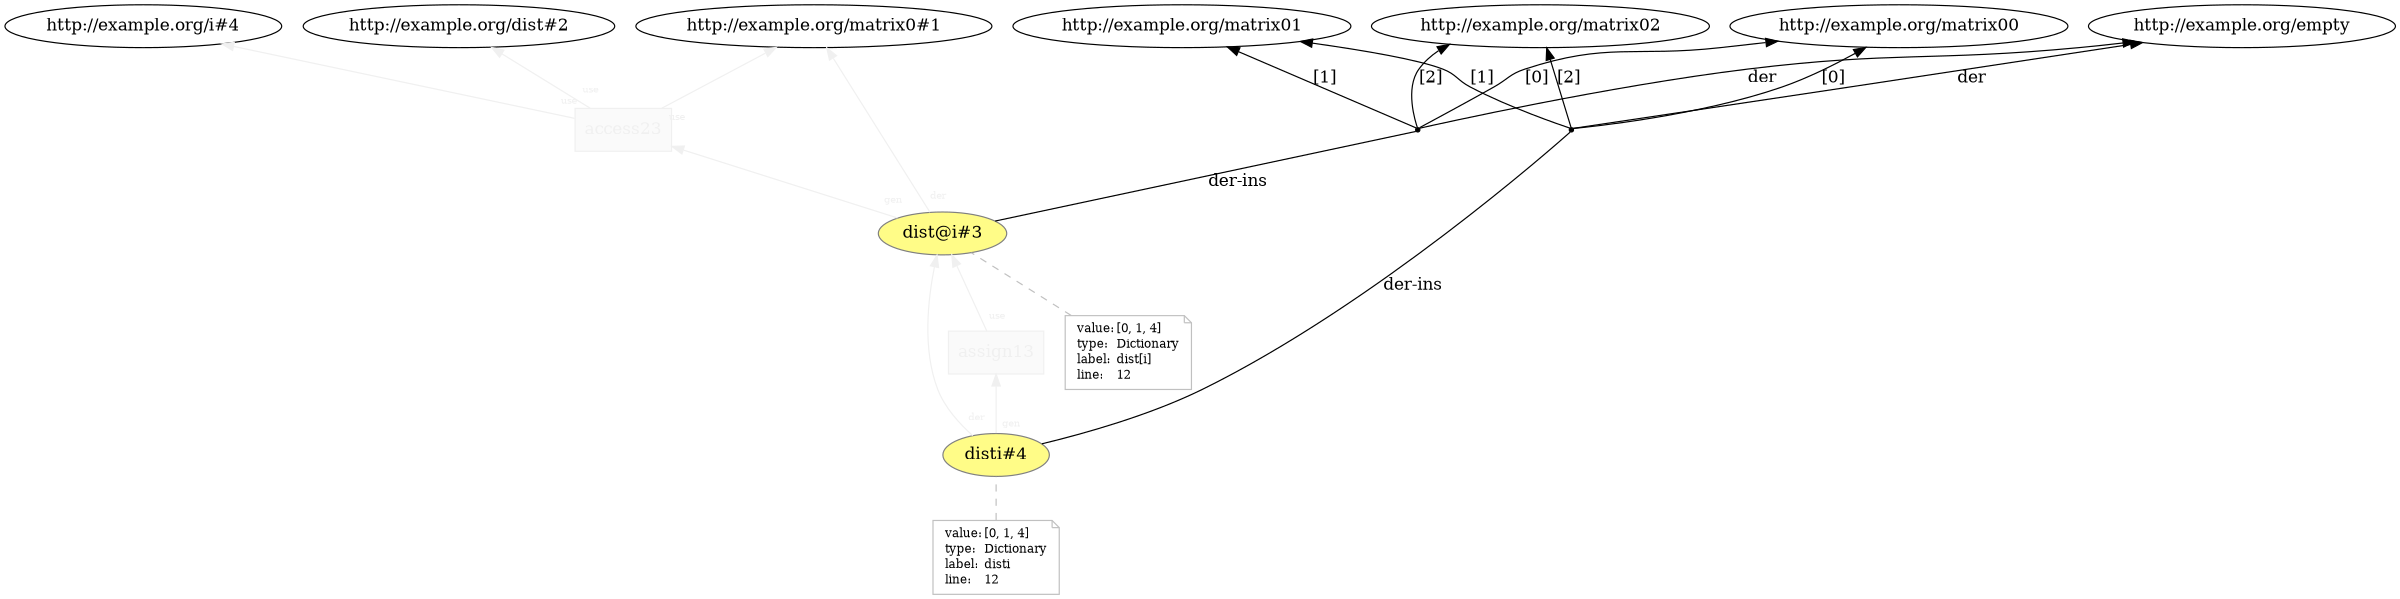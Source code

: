 digraph "PROV" { size="16,12"; rankdir="BT";
"http://example.org/dist@i#3" [fillcolor="#FFFC87",color="#808080",style="filled",label="dist@i#3",URL="http://example.org/dist@i#3"]
"http://example.org/dist@i#3-attrs" [color="gray",shape="note",fontsize="10",fontcolor="black",label=<<TABLE cellpadding="0" border="0">
	<TR>
	    <TD align="left">value:</TD>
	    <TD align="left">[0, 1, 4]</TD>
	</TR>
	<TR>
	    <TD align="left">type:</TD>
	    <TD align="left">Dictionary</TD>
	</TR>
	<TR>
	    <TD align="left">label:</TD>
	    <TD align="left">dist[i]</TD>
	</TR>
	<TR>
	    <TD align="left">line:</TD>
	    <TD align="left">12</TD>
	</TR>
</TABLE>>]
"http://example.org/dist@i#3-attrs" -> "http://example.org/dist@i#3" [color="gray",style="dashed",arrowhead="none"]
"bn0" [shape="point",label=""]
"http://example.org/dist@i#3" -> "bn0" [fontsize="14",distance="1.5",angle="60.0",rotation="20",label="der-ins",arrowhead="none"]
"bn0" -> "http://example.org/empty" [fontsize="14",distance="1.5",angle="60.0",rotation="20",label="der"]
"bn0" -> "http://example.org/matrix00" [fontsize="14",distance="1.5",angle="60.0",rotation="20",label="[0]"]
"bn0" -> "http://example.org/matrix01" [fontsize="14",distance="1.5",angle="60.0",rotation="20",label="[1]"]
"bn0" -> "http://example.org/matrix02" [fontsize="14",distance="1.5",angle="60.0",rotation="20",label="[2]"]
"http://example.org/access23" [fillcolor="#FAFAFA",color="#F0F0F0",shape="polygon",sides="4",style="filled",fontcolor="#F0F0F0",label="access23",URL="http://example.org/access23"]
"http://example.org/dist@i#3" -> "http://example.org/matrix0#1" [labelfontsize="8",labeldistance="1.5",labelangle="60.0",rotation="20",taillabel="der",fontcolor="#F0F0F0",color="#F0F0F0"]
"http://example.org/access23" -> "http://example.org/dist#2" [labelfontsize="8",labeldistance="1.5",labelangle="60.0",rotation="20",taillabel="use",fontcolor="#F0F0F0",color="#F0F0F0"]
"http://example.org/access23" -> "http://example.org/i#4" [labelfontsize="8",labeldistance="1.5",labelangle="60.0",rotation="20",taillabel="use",fontcolor="#F0F0F0",color="#F0F0F0"]
"http://example.org/disti#4" [fillcolor="#FFFC87",color="#808080",style="filled",label="disti#4",URL="http://example.org/disti#4"]
"http://example.org/disti#4-attrs" [color="gray",shape="note",fontsize="10",fontcolor="black",label=<<TABLE cellpadding="0" border="0">
	<TR>
	    <TD align="left">value:</TD>
	    <TD align="left">[0, 1, 4]</TD>
	</TR>
	<TR>
	    <TD align="left">type:</TD>
	    <TD align="left">Dictionary</TD>
	</TR>
	<TR>
	    <TD align="left">label:</TD>
	    <TD align="left">disti</TD>
	</TR>
	<TR>
	    <TD align="left">line:</TD>
	    <TD align="left">12</TD>
	</TR>
</TABLE>>]
"http://example.org/disti#4-attrs" -> "http://example.org/disti#4" [color="gray",style="dashed",arrowhead="none"]
"bn1" [shape="point",label=""]
"http://example.org/disti#4" -> "bn1" [fontsize="14",distance="1.5",angle="60.0",rotation="20",label="der-ins",arrowhead="none"]
"bn1" -> "http://example.org/empty" [fontsize="14",distance="1.5",angle="60.0",rotation="20",label="der"]
"bn1" -> "http://example.org/matrix00" [fontsize="14",distance="1.5",angle="60.0",rotation="20",label="[0]"]
"bn1" -> "http://example.org/matrix01" [fontsize="14",distance="1.5",angle="60.0",rotation="20",label="[1]"]
"bn1" -> "http://example.org/matrix02" [fontsize="14",distance="1.5",angle="60.0",rotation="20",label="[2]"]
"http://example.org/assign13" [fillcolor="#FAFAFA",color="#F0F0F0",shape="polygon",sides="4",style="filled",fontcolor="#F0F0F0",label="assign13",URL="http://example.org/assign13"]
"http://example.org/disti#4" -> "http://example.org/dist@i#3" [labelfontsize="8",labeldistance="1.5",labelangle="60.0",rotation="20",taillabel="der",fontcolor="#F0F0F0",color="#F0F0F0"]
"http://example.org/assign13" -> "http://example.org/dist@i#3" [labelfontsize="8",labeldistance="1.5",labelangle="60.0",rotation="20",taillabel="use",fontcolor="#F0F0F0",color="#F0F0F0"]
"http://example.org/access23" -> "http://example.org/matrix0#1" [labelfontsize="8",labeldistance="1.5",labelangle="60.0",rotation="20",taillabel="use",fontcolor="#F0F0F0",color="#F0F0F0"]
"http://example.org/disti#4" -> "http://example.org/assign13" [labelfontsize="8",labeldistance="1.5",labelangle="60.0",rotation="20",taillabel="gen",fontcolor="#F0F0F0",color="#F0F0F0"]
"http://example.org/dist@i#3" -> "http://example.org/access23" [labelfontsize="8",labeldistance="1.5",labelangle="60.0",rotation="20",taillabel="gen",fontcolor="#F0F0F0",color="#F0F0F0"]
}
